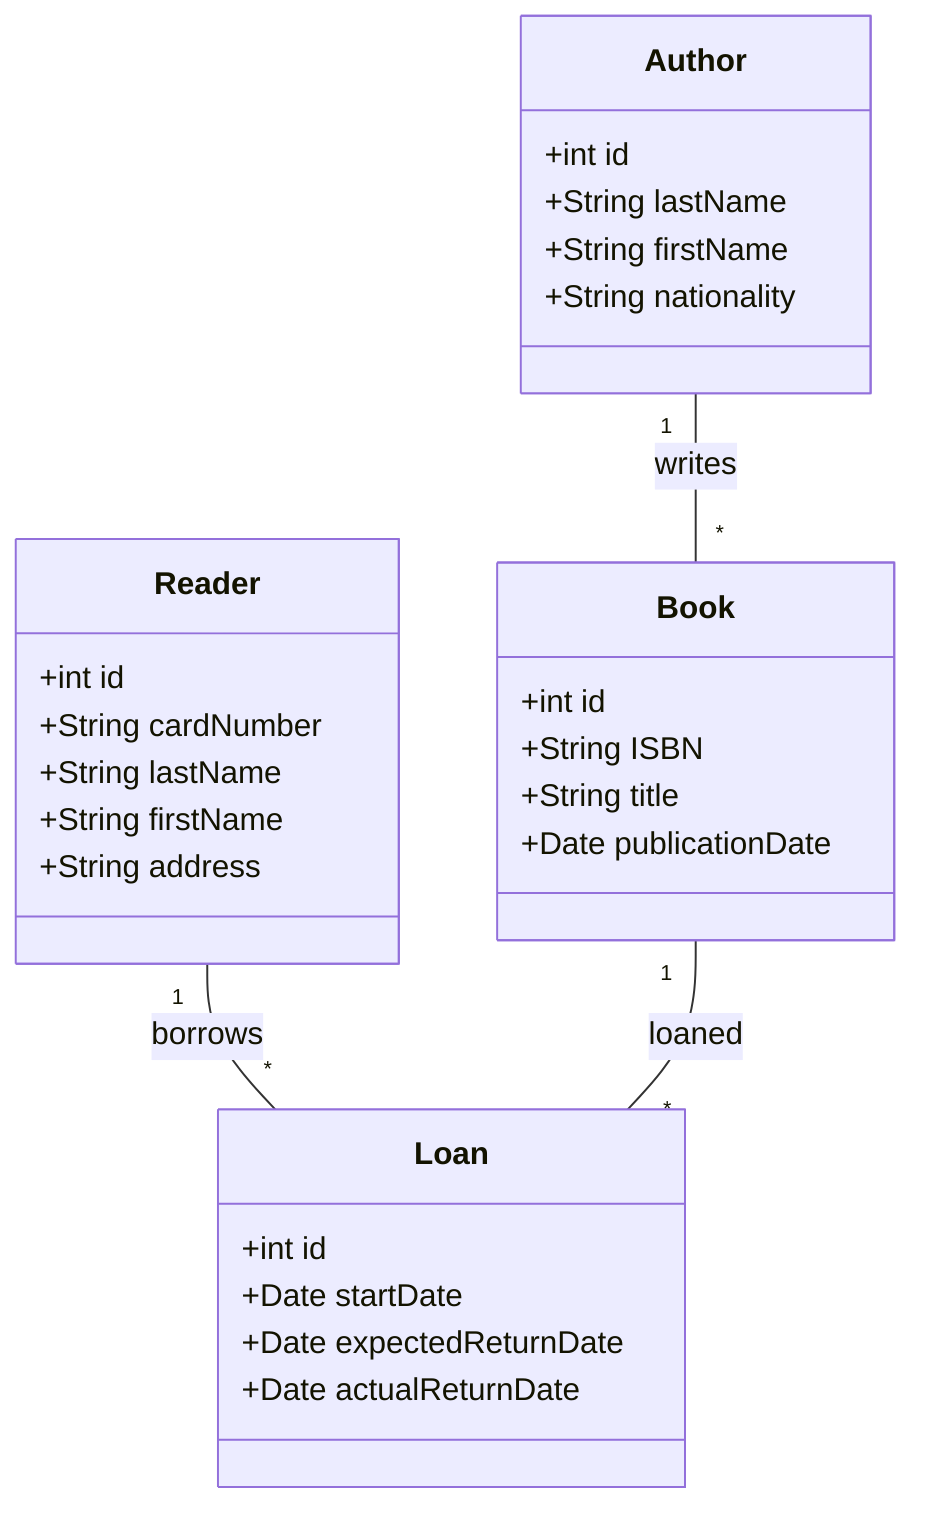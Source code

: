 classDiagram
  class Book {
    +int id
    +String ISBN
    +String title
    +Date publicationDate
  }

  class Loan {
    +int id
    +Date startDate
    +Date expectedReturnDate
    +Date actualReturnDate
  }

  class Author {
    +int id
    +String lastName
    +String firstName
    +String nationality
  }

  class Reader {
    +int id
    +String cardNumber
    +String lastName
    +String firstName
    +String address
  }

  %% Relations

  Reader "1" -- "*" Loan : borrows
  Book "1" -- "*" Loan : loaned
  Author "1" -- "*" Book : writes